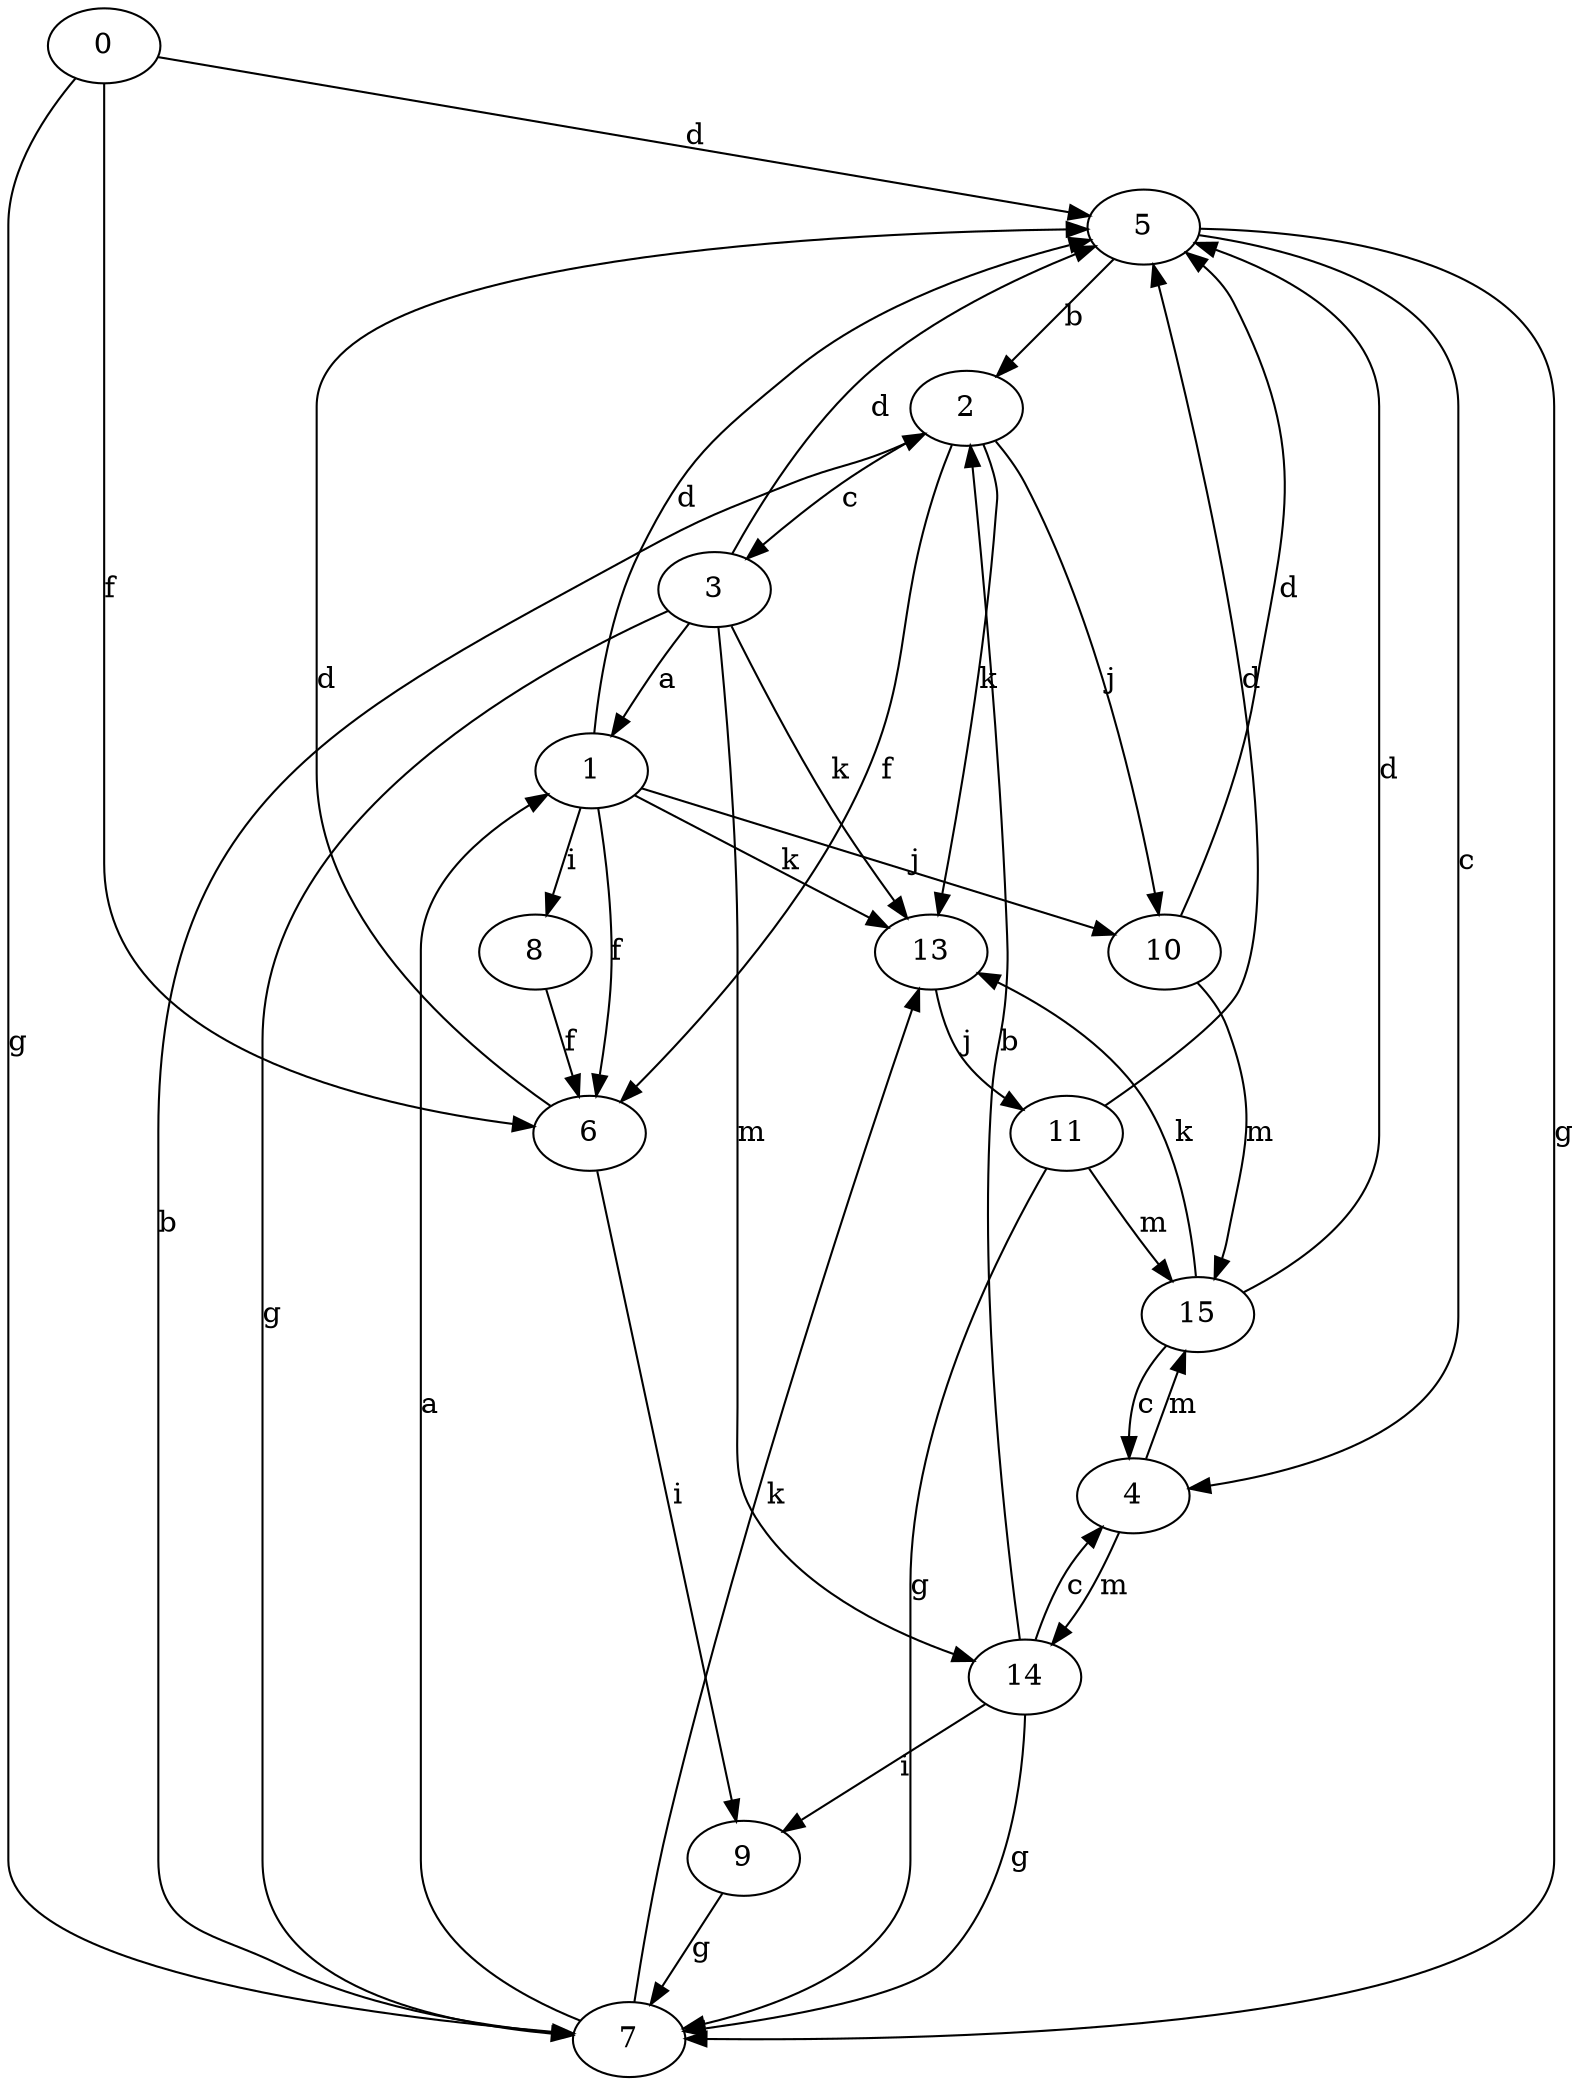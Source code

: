 strict digraph  {
0;
1;
2;
3;
4;
5;
6;
7;
8;
9;
10;
11;
13;
14;
15;
0 -> 5  [label=d];
0 -> 6  [label=f];
0 -> 7  [label=g];
1 -> 5  [label=d];
1 -> 6  [label=f];
1 -> 8  [label=i];
1 -> 10  [label=j];
1 -> 13  [label=k];
2 -> 3  [label=c];
2 -> 6  [label=f];
2 -> 10  [label=j];
2 -> 13  [label=k];
3 -> 1  [label=a];
3 -> 5  [label=d];
3 -> 7  [label=g];
3 -> 13  [label=k];
3 -> 14  [label=m];
4 -> 14  [label=m];
4 -> 15  [label=m];
5 -> 2  [label=b];
5 -> 4  [label=c];
5 -> 7  [label=g];
6 -> 5  [label=d];
6 -> 9  [label=i];
7 -> 1  [label=a];
7 -> 2  [label=b];
7 -> 13  [label=k];
8 -> 6  [label=f];
9 -> 7  [label=g];
10 -> 5  [label=d];
10 -> 15  [label=m];
11 -> 5  [label=d];
11 -> 7  [label=g];
11 -> 15  [label=m];
13 -> 11  [label=j];
14 -> 2  [label=b];
14 -> 4  [label=c];
14 -> 7  [label=g];
14 -> 9  [label=i];
15 -> 4  [label=c];
15 -> 5  [label=d];
15 -> 13  [label=k];
}
